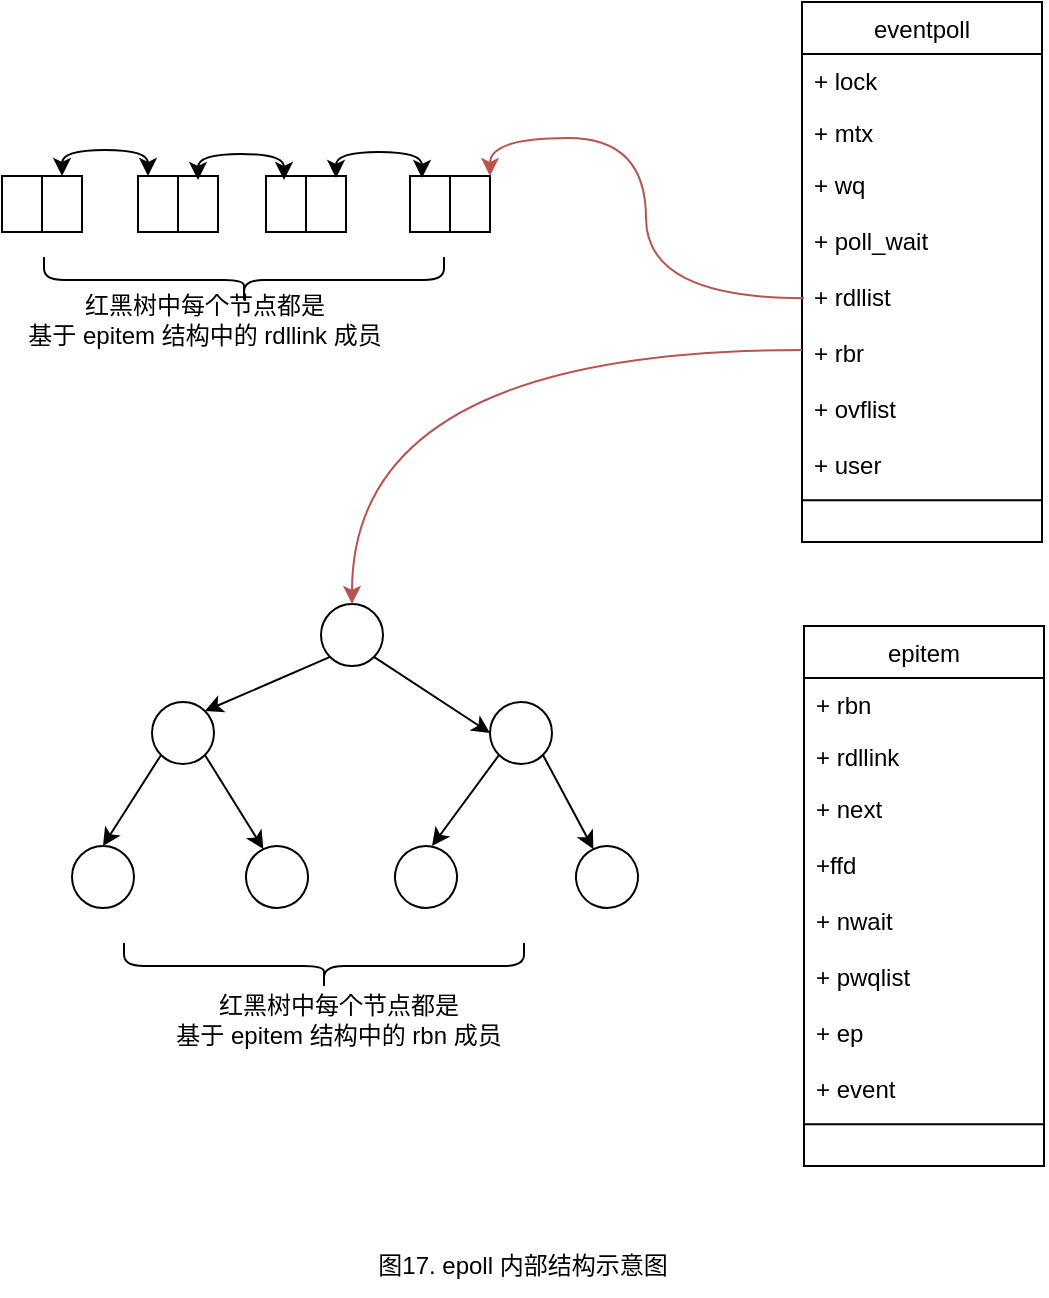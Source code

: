 <mxfile version="20.7.4" type="device"><diagram id="TxQk016yeVQNNchaXRIc" name="第 1 页"><mxGraphModel dx="1434" dy="907" grid="1" gridSize="10" guides="1" tooltips="1" connect="1" arrows="1" fold="1" page="1" pageScale="1" pageWidth="827" pageHeight="1169" math="0" shadow="0"><root><mxCell id="0"/><mxCell id="1" parent="0"/><mxCell id="BR6yoolrlXgT1Zkkc0xC-7" value="eventpoll" style="swimlane;fontStyle=0;childLayout=stackLayout;horizontal=1;startSize=26;fillColor=none;horizontalStack=0;resizeParent=1;resizeParentMax=0;resizeLast=0;collapsible=1;marginBottom=0;" vertex="1" parent="1"><mxGeometry x="560" y="181" width="120" height="270" as="geometry"><mxRectangle x="560" y="161" width="100" height="30" as="alternateBounds"/></mxGeometry></mxCell><mxCell id="BR6yoolrlXgT1Zkkc0xC-8" value="+ lock" style="text;strokeColor=none;fillColor=none;align=left;verticalAlign=top;spacingLeft=4;spacingRight=4;overflow=hidden;rotatable=0;points=[[0,0.5],[1,0.5]];portConstraint=eastwest;" vertex="1" parent="BR6yoolrlXgT1Zkkc0xC-7"><mxGeometry y="26" width="120" height="26" as="geometry"/></mxCell><mxCell id="BR6yoolrlXgT1Zkkc0xC-9" value="+ mtx" style="text;strokeColor=none;fillColor=none;align=left;verticalAlign=top;spacingLeft=4;spacingRight=4;overflow=hidden;rotatable=0;points=[[0,0.5],[1,0.5]];portConstraint=eastwest;" vertex="1" parent="BR6yoolrlXgT1Zkkc0xC-7"><mxGeometry y="52" width="120" height="26" as="geometry"/></mxCell><mxCell id="BR6yoolrlXgT1Zkkc0xC-10" value="+ wq&#10;&#10;+ poll_wait&#10;&#10;+ rdllist&#10;&#10;+ rbr&#10;&#10;+ ovflist&#10;&#10;+ user" style="text;strokeColor=none;fillColor=none;align=left;verticalAlign=top;spacingLeft=4;spacingRight=4;overflow=hidden;rotatable=0;points=[[0,0.5],[1,0.5]];portConstraint=eastwest;" vertex="1" parent="BR6yoolrlXgT1Zkkc0xC-7"><mxGeometry y="78" width="120" height="192" as="geometry"/></mxCell><mxCell id="BR6yoolrlXgT1Zkkc0xC-13" value="" style="endArrow=none;html=1;rounded=0;exitX=0;exitY=0.891;exitDx=0;exitDy=0;exitPerimeter=0;entryX=1;entryY=0.891;entryDx=0;entryDy=0;entryPerimeter=0;" edge="1" parent="BR6yoolrlXgT1Zkkc0xC-7" source="BR6yoolrlXgT1Zkkc0xC-10" target="BR6yoolrlXgT1Zkkc0xC-10"><mxGeometry width="50" height="50" relative="1" as="geometry"><mxPoint x="30" y="379" as="sourcePoint"/><mxPoint x="80" y="329" as="targetPoint"/></mxGeometry></mxCell><mxCell id="BR6yoolrlXgT1Zkkc0xC-14" value="epitem" style="swimlane;fontStyle=0;childLayout=stackLayout;horizontal=1;startSize=26;fillColor=none;horizontalStack=0;resizeParent=1;resizeParentMax=0;resizeLast=0;collapsible=1;marginBottom=0;" vertex="1" parent="1"><mxGeometry x="561" y="493" width="120" height="270" as="geometry"><mxRectangle x="561" y="493" width="100" height="30" as="alternateBounds"/></mxGeometry></mxCell><mxCell id="BR6yoolrlXgT1Zkkc0xC-15" value="+ rbn" style="text;strokeColor=none;fillColor=none;align=left;verticalAlign=top;spacingLeft=4;spacingRight=4;overflow=hidden;rotatable=0;points=[[0,0.5],[1,0.5]];portConstraint=eastwest;" vertex="1" parent="BR6yoolrlXgT1Zkkc0xC-14"><mxGeometry y="26" width="120" height="26" as="geometry"/></mxCell><mxCell id="BR6yoolrlXgT1Zkkc0xC-16" value="+ rdllink" style="text;strokeColor=none;fillColor=none;align=left;verticalAlign=top;spacingLeft=4;spacingRight=4;overflow=hidden;rotatable=0;points=[[0,0.5],[1,0.5]];portConstraint=eastwest;" vertex="1" parent="BR6yoolrlXgT1Zkkc0xC-14"><mxGeometry y="52" width="120" height="26" as="geometry"/></mxCell><mxCell id="BR6yoolrlXgT1Zkkc0xC-17" value="+ next&#10;&#10;+ffd&#10;&#10;+ nwait&#10;&#10;+ pwqlist&#10;&#10;+ ep&#10;&#10;+ event" style="text;strokeColor=none;fillColor=none;align=left;verticalAlign=top;spacingLeft=4;spacingRight=4;overflow=hidden;rotatable=0;points=[[0,0.5],[1,0.5]];portConstraint=eastwest;" vertex="1" parent="BR6yoolrlXgT1Zkkc0xC-14"><mxGeometry y="78" width="120" height="192" as="geometry"/></mxCell><mxCell id="BR6yoolrlXgT1Zkkc0xC-18" value="" style="endArrow=none;html=1;rounded=0;exitX=0;exitY=0.891;exitDx=0;exitDy=0;exitPerimeter=0;entryX=1;entryY=0.891;entryDx=0;entryDy=0;entryPerimeter=0;" edge="1" parent="BR6yoolrlXgT1Zkkc0xC-14" source="BR6yoolrlXgT1Zkkc0xC-17" target="BR6yoolrlXgT1Zkkc0xC-17"><mxGeometry width="50" height="50" relative="1" as="geometry"><mxPoint x="30" y="379" as="sourcePoint"/><mxPoint x="80" y="329" as="targetPoint"/></mxGeometry></mxCell><mxCell id="BR6yoolrlXgT1Zkkc0xC-19" value="" style="rounded=0;whiteSpace=wrap;html=1;" vertex="1" parent="1"><mxGeometry x="160" y="268" width="20" height="28" as="geometry"/></mxCell><mxCell id="BR6yoolrlXgT1Zkkc0xC-20" value="" style="rounded=0;whiteSpace=wrap;html=1;" vertex="1" parent="1"><mxGeometry x="180" y="268" width="20" height="28" as="geometry"/></mxCell><mxCell id="BR6yoolrlXgT1Zkkc0xC-21" value="" style="rounded=0;whiteSpace=wrap;html=1;" vertex="1" parent="1"><mxGeometry x="228" y="268" width="20" height="28" as="geometry"/></mxCell><mxCell id="BR6yoolrlXgT1Zkkc0xC-22" value="" style="rounded=0;whiteSpace=wrap;html=1;" vertex="1" parent="1"><mxGeometry x="248" y="268" width="20" height="28" as="geometry"/></mxCell><mxCell id="BR6yoolrlXgT1Zkkc0xC-23" value="" style="rounded=0;whiteSpace=wrap;html=1;" vertex="1" parent="1"><mxGeometry x="292" y="268" width="20" height="28" as="geometry"/></mxCell><mxCell id="BR6yoolrlXgT1Zkkc0xC-24" value="" style="rounded=0;whiteSpace=wrap;html=1;" vertex="1" parent="1"><mxGeometry x="312" y="268" width="20" height="28" as="geometry"/></mxCell><mxCell id="BR6yoolrlXgT1Zkkc0xC-25" value="" style="rounded=0;whiteSpace=wrap;html=1;" vertex="1" parent="1"><mxGeometry x="364" y="268" width="20" height="28" as="geometry"/></mxCell><mxCell id="BR6yoolrlXgT1Zkkc0xC-26" value="" style="rounded=0;whiteSpace=wrap;html=1;" vertex="1" parent="1"><mxGeometry x="384" y="268" width="20" height="28" as="geometry"/></mxCell><mxCell id="BR6yoolrlXgT1Zkkc0xC-27" value="" style="endArrow=classic;startArrow=classic;html=1;rounded=0;exitX=0.5;exitY=0;exitDx=0;exitDy=0;entryX=0.25;entryY=0;entryDx=0;entryDy=0;edgeStyle=orthogonalEdgeStyle;curved=1;" edge="1" parent="1" source="BR6yoolrlXgT1Zkkc0xC-20" target="BR6yoolrlXgT1Zkkc0xC-21"><mxGeometry width="50" height="50" relative="1" as="geometry"><mxPoint x="251" y="235" as="sourcePoint"/><mxPoint x="301" y="185" as="targetPoint"/><Array as="points"><mxPoint x="190" y="255"/><mxPoint x="233" y="255"/></Array></mxGeometry></mxCell><mxCell id="BR6yoolrlXgT1Zkkc0xC-29" value="" style="endArrow=classic;startArrow=classic;html=1;rounded=0;exitX=0.5;exitY=0;exitDx=0;exitDy=0;entryX=0.25;entryY=0;entryDx=0;entryDy=0;edgeStyle=orthogonalEdgeStyle;curved=1;" edge="1" parent="1"><mxGeometry width="50" height="50" relative="1" as="geometry"><mxPoint x="258" y="270" as="sourcePoint"/><mxPoint x="301" y="270" as="targetPoint"/><Array as="points"><mxPoint x="258" y="257"/><mxPoint x="301" y="257"/></Array></mxGeometry></mxCell><mxCell id="BR6yoolrlXgT1Zkkc0xC-30" value="" style="endArrow=classic;startArrow=classic;html=1;rounded=0;exitX=0.5;exitY=0;exitDx=0;exitDy=0;entryX=0.25;entryY=0;entryDx=0;entryDy=0;edgeStyle=orthogonalEdgeStyle;curved=1;" edge="1" parent="1"><mxGeometry width="50" height="50" relative="1" as="geometry"><mxPoint x="327" y="269" as="sourcePoint"/><mxPoint x="370" y="269" as="targetPoint"/><Array as="points"><mxPoint x="327" y="256"/><mxPoint x="370" y="256"/></Array></mxGeometry></mxCell><mxCell id="BR6yoolrlXgT1Zkkc0xC-33" value="" style="shape=curlyBracket;whiteSpace=wrap;html=1;rounded=1;flipH=1;labelPosition=right;verticalLabelPosition=middle;align=left;verticalAlign=middle;direction=north;" vertex="1" parent="1"><mxGeometry x="181" y="308.5" width="200" height="23" as="geometry"/></mxCell><mxCell id="BR6yoolrlXgT1Zkkc0xC-35" value="" style="endArrow=classic;html=1;rounded=0;curved=1;exitX=0.008;exitY=0.365;exitDx=0;exitDy=0;exitPerimeter=0;entryX=1;entryY=0;entryDx=0;entryDy=0;edgeStyle=orthogonalEdgeStyle;fillColor=#f8cecc;strokeColor=#b85450;" edge="1" parent="1" source="BR6yoolrlXgT1Zkkc0xC-10" target="BR6yoolrlXgT1Zkkc0xC-26"><mxGeometry width="50" height="50" relative="1" as="geometry"><mxPoint x="400" y="410" as="sourcePoint"/><mxPoint x="450" y="360" as="targetPoint"/></mxGeometry></mxCell><mxCell id="BR6yoolrlXgT1Zkkc0xC-36" value="红黑树中每个节点都是&lt;br&gt;基于 epitem 结构中的 rdllink 成员" style="text;html=1;align=center;verticalAlign=middle;resizable=0;points=[];autosize=1;strokeColor=none;fillColor=none;" vertex="1" parent="1"><mxGeometry x="161" y="320" width="200" height="40" as="geometry"/></mxCell><mxCell id="BR6yoolrlXgT1Zkkc0xC-37" value="" style="ellipse;whiteSpace=wrap;html=1;aspect=fixed;" vertex="1" parent="1"><mxGeometry x="319.5" y="482" width="31" height="31" as="geometry"/></mxCell><mxCell id="BR6yoolrlXgT1Zkkc0xC-38" value="" style="ellipse;whiteSpace=wrap;html=1;aspect=fixed;" vertex="1" parent="1"><mxGeometry x="235" y="531" width="31" height="31" as="geometry"/></mxCell><mxCell id="BR6yoolrlXgT1Zkkc0xC-39" value="" style="ellipse;whiteSpace=wrap;html=1;aspect=fixed;" vertex="1" parent="1"><mxGeometry x="404" y="531" width="31" height="31" as="geometry"/></mxCell><mxCell id="BR6yoolrlXgT1Zkkc0xC-41" value="" style="ellipse;whiteSpace=wrap;html=1;aspect=fixed;" vertex="1" parent="1"><mxGeometry x="195" y="603" width="31" height="31" as="geometry"/></mxCell><mxCell id="BR6yoolrlXgT1Zkkc0xC-42" value="" style="ellipse;whiteSpace=wrap;html=1;aspect=fixed;rotation=19;" vertex="1" parent="1"><mxGeometry x="282" y="603" width="31" height="31" as="geometry"/></mxCell><mxCell id="BR6yoolrlXgT1Zkkc0xC-43" value="" style="ellipse;whiteSpace=wrap;html=1;aspect=fixed;rotation=19;" vertex="1" parent="1"><mxGeometry x="356.5" y="603" width="31" height="31" as="geometry"/></mxCell><mxCell id="BR6yoolrlXgT1Zkkc0xC-44" value="" style="ellipse;whiteSpace=wrap;html=1;aspect=fixed;rotation=19;" vertex="1" parent="1"><mxGeometry x="447" y="603" width="31" height="31" as="geometry"/></mxCell><mxCell id="BR6yoolrlXgT1Zkkc0xC-45" value="" style="endArrow=classic;html=1;rounded=0;curved=1;exitX=0;exitY=1;exitDx=0;exitDy=0;entryX=1;entryY=0;entryDx=0;entryDy=0;" edge="1" parent="1" source="BR6yoolrlXgT1Zkkc0xC-37" target="BR6yoolrlXgT1Zkkc0xC-38"><mxGeometry width="50" height="50" relative="1" as="geometry"><mxPoint x="395" y="483" as="sourcePoint"/><mxPoint x="445" y="433" as="targetPoint"/></mxGeometry></mxCell><mxCell id="BR6yoolrlXgT1Zkkc0xC-46" value="" style="endArrow=classic;html=1;rounded=0;curved=1;exitX=1;exitY=1;exitDx=0;exitDy=0;entryX=0;entryY=0.5;entryDx=0;entryDy=0;" edge="1" parent="1" source="BR6yoolrlXgT1Zkkc0xC-37" target="BR6yoolrlXgT1Zkkc0xC-39"><mxGeometry width="50" height="50" relative="1" as="geometry"><mxPoint x="485" y="513" as="sourcePoint"/><mxPoint x="535" y="463" as="targetPoint"/></mxGeometry></mxCell><mxCell id="BR6yoolrlXgT1Zkkc0xC-47" value="" style="endArrow=classic;html=1;rounded=0;curved=1;exitX=0;exitY=1;exitDx=0;exitDy=0;entryX=0.5;entryY=0;entryDx=0;entryDy=0;" edge="1" parent="1" source="BR6yoolrlXgT1Zkkc0xC-38" target="BR6yoolrlXgT1Zkkc0xC-41"><mxGeometry width="50" height="50" relative="1" as="geometry"><mxPoint x="285" y="593" as="sourcePoint"/><mxPoint x="335" y="543" as="targetPoint"/></mxGeometry></mxCell><mxCell id="BR6yoolrlXgT1Zkkc0xC-48" value="" style="endArrow=classic;html=1;rounded=0;curved=1;exitX=1;exitY=1;exitDx=0;exitDy=0;entryX=0;entryY=0;entryDx=0;entryDy=0;" edge="1" parent="1" source="BR6yoolrlXgT1Zkkc0xC-38" target="BR6yoolrlXgT1Zkkc0xC-42"><mxGeometry width="50" height="50" relative="1" as="geometry"><mxPoint x="305" y="593" as="sourcePoint"/><mxPoint x="355" y="543" as="targetPoint"/></mxGeometry></mxCell><mxCell id="BR6yoolrlXgT1Zkkc0xC-49" value="" style="endArrow=classic;html=1;rounded=0;curved=1;exitX=0;exitY=1;exitDx=0;exitDy=0;" edge="1" parent="1" source="BR6yoolrlXgT1Zkkc0xC-39"><mxGeometry width="50" height="50" relative="1" as="geometry"><mxPoint x="335" y="593" as="sourcePoint"/><mxPoint x="375" y="603" as="targetPoint"/></mxGeometry></mxCell><mxCell id="BR6yoolrlXgT1Zkkc0xC-50" value="" style="endArrow=classic;html=1;rounded=0;curved=1;exitX=1;exitY=1;exitDx=0;exitDy=0;entryX=0;entryY=0;entryDx=0;entryDy=0;" edge="1" parent="1" source="BR6yoolrlXgT1Zkkc0xC-39" target="BR6yoolrlXgT1Zkkc0xC-44"><mxGeometry width="50" height="50" relative="1" as="geometry"><mxPoint x="465" y="543" as="sourcePoint"/><mxPoint x="515" y="493" as="targetPoint"/></mxGeometry></mxCell><mxCell id="BR6yoolrlXgT1Zkkc0xC-51" value="" style="endArrow=classic;html=1;rounded=0;curved=1;exitX=0;exitY=0.5;exitDx=0;exitDy=0;fillColor=#f8cecc;strokeColor=#b85450;edgeStyle=orthogonalEdgeStyle;entryX=0.5;entryY=0;entryDx=0;entryDy=0;" edge="1" parent="1" source="BR6yoolrlXgT1Zkkc0xC-10" target="BR6yoolrlXgT1Zkkc0xC-37"><mxGeometry width="50" height="50" relative="1" as="geometry"><mxPoint x="410" y="450" as="sourcePoint"/><mxPoint x="282" y="480" as="targetPoint"/></mxGeometry></mxCell><mxCell id="BR6yoolrlXgT1Zkkc0xC-52" value="" style="shape=curlyBracket;whiteSpace=wrap;html=1;rounded=1;flipH=1;labelPosition=right;verticalLabelPosition=middle;align=left;verticalAlign=middle;direction=north;" vertex="1" parent="1"><mxGeometry x="221" y="651.5" width="200" height="23" as="geometry"/></mxCell><mxCell id="BR6yoolrlXgT1Zkkc0xC-53" value="红黑树中每个节点都是&lt;br&gt;基于 epitem 结构中的 rbn 成员" style="text;html=1;align=center;verticalAlign=middle;resizable=0;points=[];autosize=1;strokeColor=none;fillColor=none;" vertex="1" parent="1"><mxGeometry x="233" y="670" width="190" height="40" as="geometry"/></mxCell><mxCell id="BR6yoolrlXgT1Zkkc0xC-54" value="图17. epoll 内部结构示意图" style="text;html=1;align=center;verticalAlign=middle;resizable=0;points=[];autosize=1;strokeColor=none;fillColor=none;" vertex="1" parent="1"><mxGeometry x="334.5" y="798" width="170" height="30" as="geometry"/></mxCell></root></mxGraphModel></diagram></mxfile>